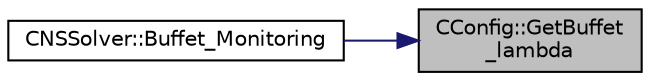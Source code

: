 digraph "CConfig::GetBuffet_lambda"
{
 // LATEX_PDF_SIZE
  edge [fontname="Helvetica",fontsize="10",labelfontname="Helvetica",labelfontsize="10"];
  node [fontname="Helvetica",fontsize="10",shape=record];
  rankdir="RL";
  Node1 [label="CConfig::GetBuffet\l_lambda",height=0.2,width=0.4,color="black", fillcolor="grey75", style="filled", fontcolor="black",tooltip="Get the buffet sensor offset parameter."];
  Node1 -> Node2 [dir="back",color="midnightblue",fontsize="10",style="solid",fontname="Helvetica"];
  Node2 [label="CNSSolver::Buffet_Monitoring",height=0.2,width=0.4,color="black", fillcolor="white", style="filled",URL="$classCNSSolver.html#a4cb9bee803f034c220d6dec914f0923b",tooltip="Compute the buffet sensor."];
}
